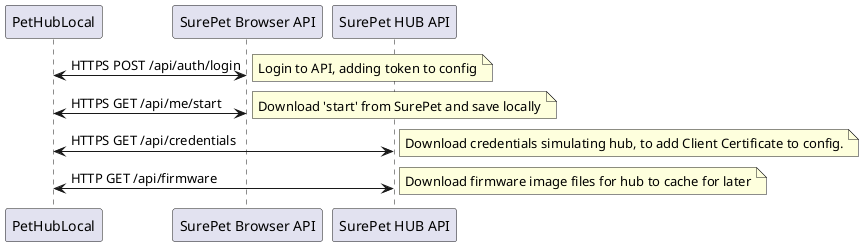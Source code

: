 @startuml
PetHubLocal <-> "SurePet Browser API" : HTTPS POST /api/auth/login
note right: Login to API, adding token to config
PetHubLocal <-> "SurePet Browser API" : HTTPS GET /api/me/start
note right: Download 'start' from SurePet and save locally
PetHubLocal <-> "SurePet HUB API"     : HTTPS GET /api/credentials
note right: Download credentials simulating hub, to add Client Certificate to config.
PetHubLocal <-> "SurePet HUB API"     : HTTP GET /api/firmware
note right: Download firmware image files for hub to cache for later
@enduml